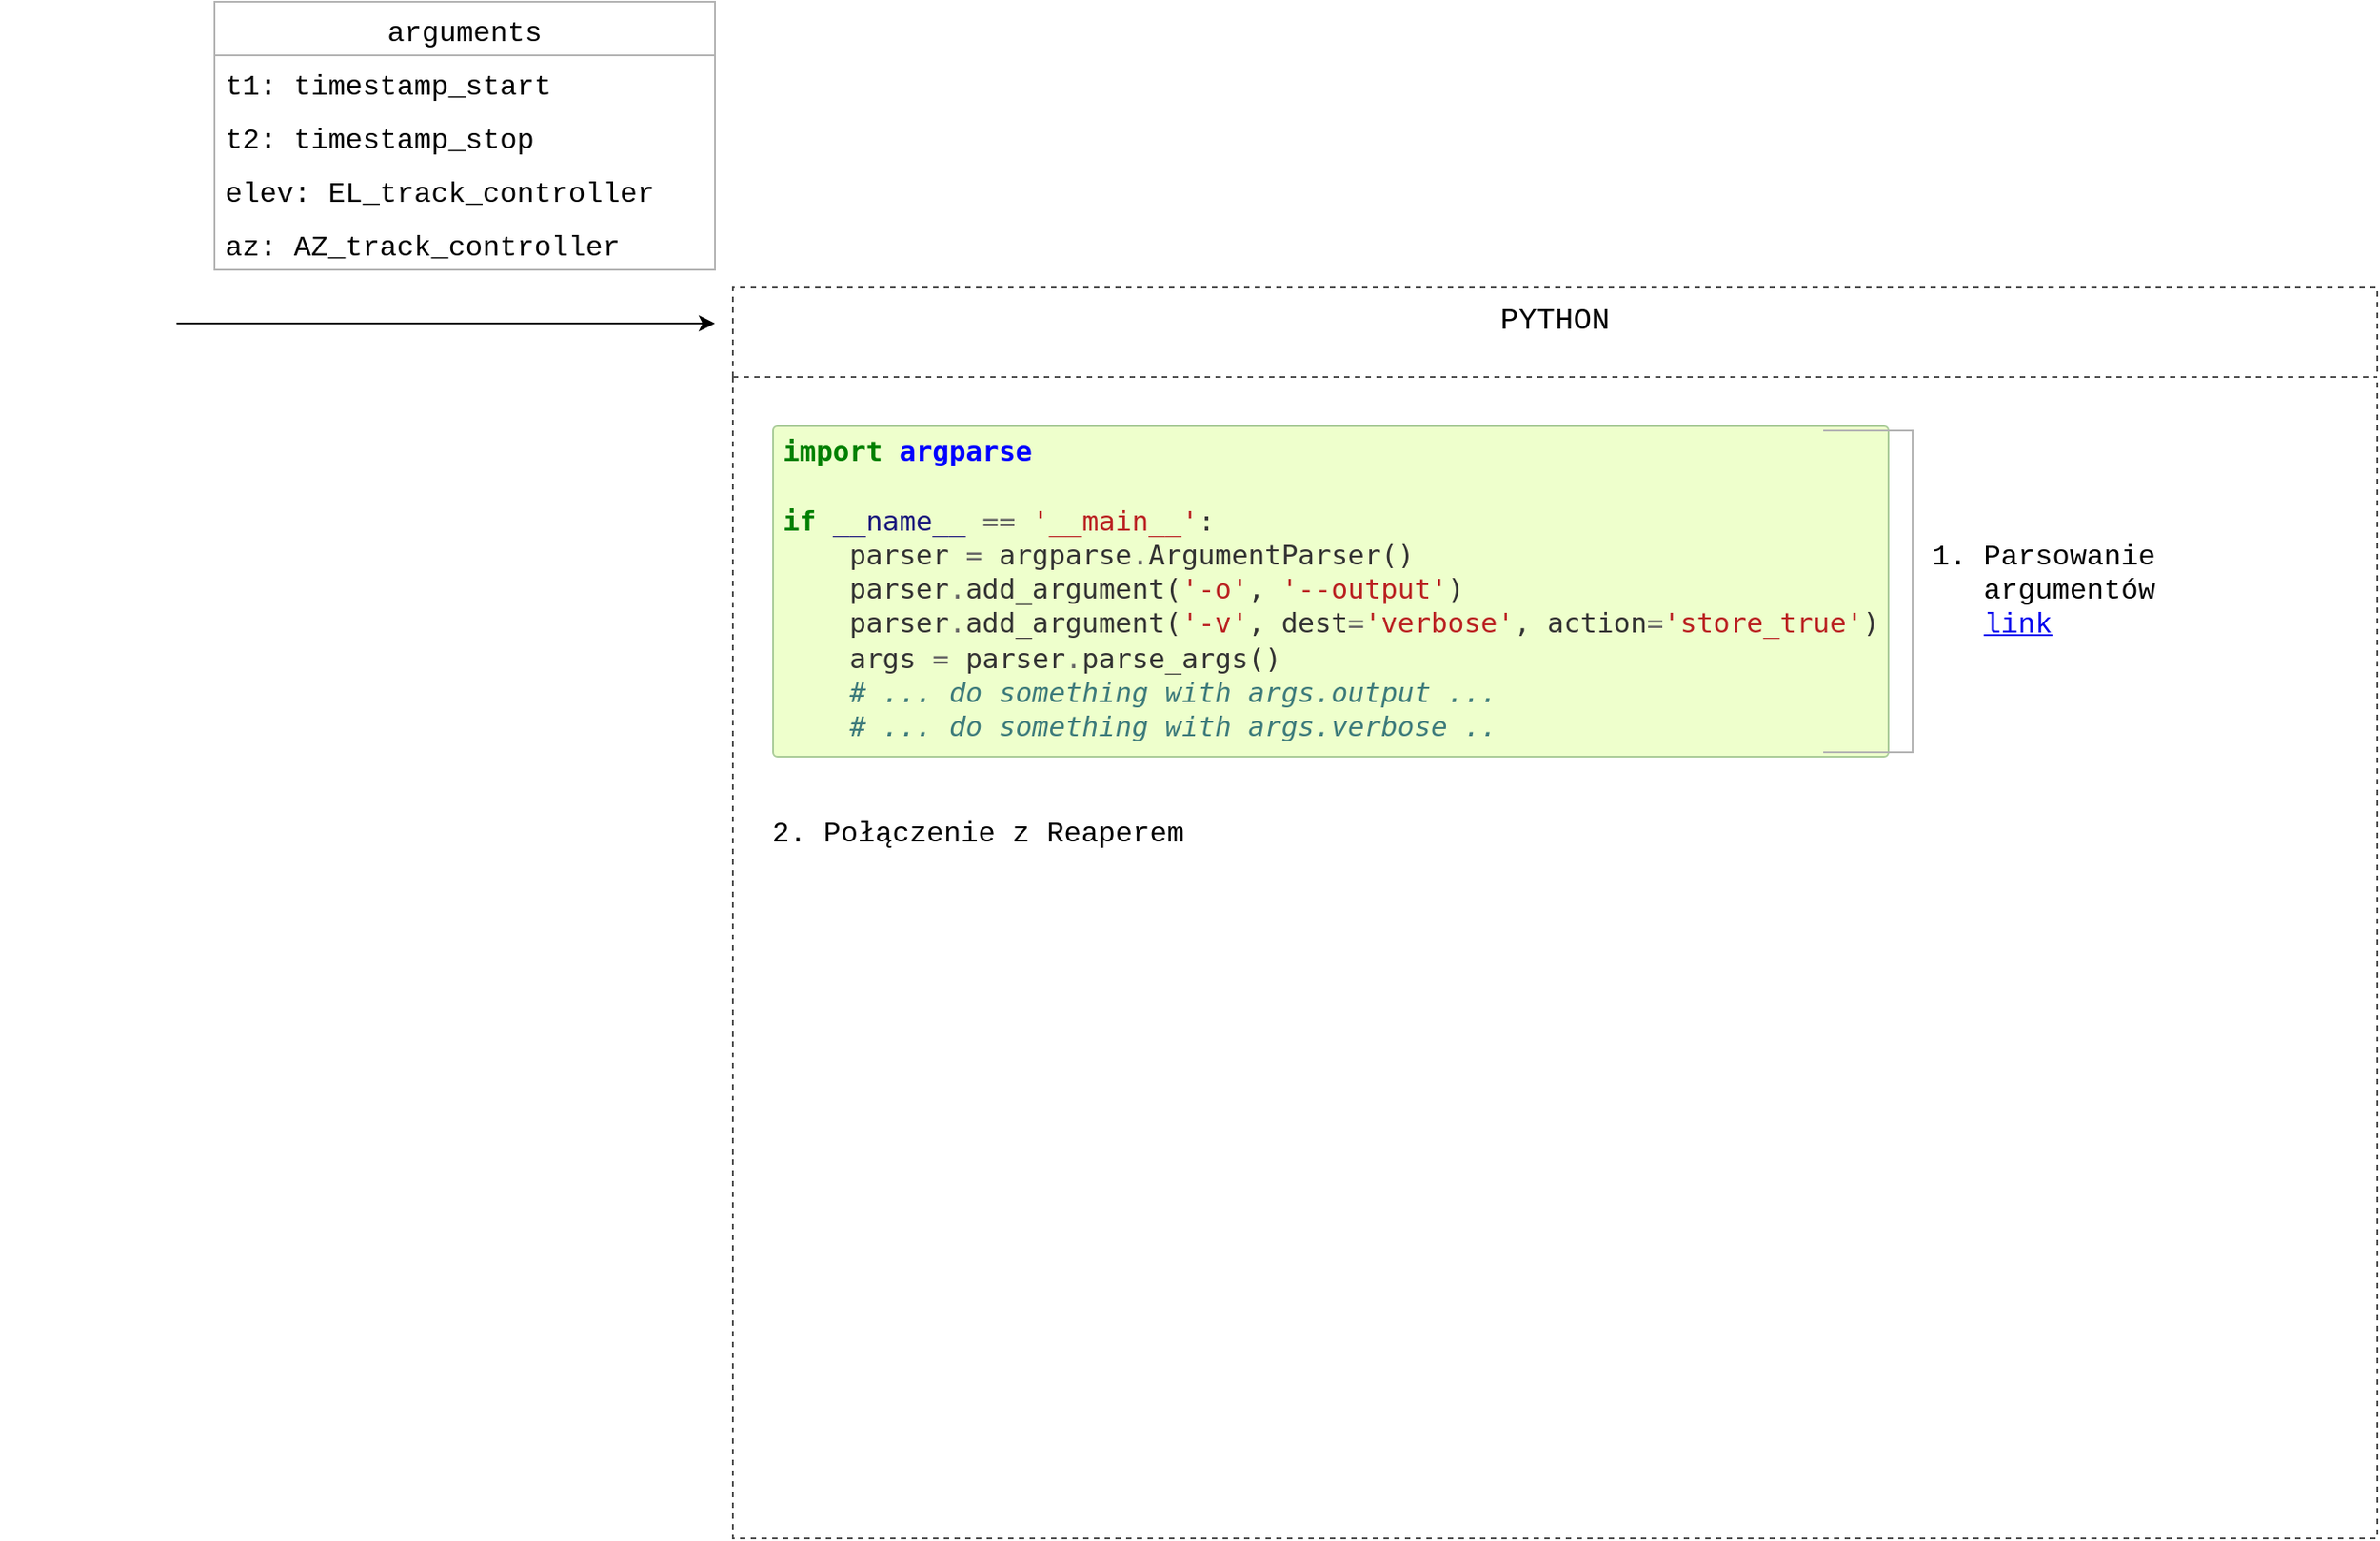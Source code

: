 <mxfile version="17.4.5" type="github">
  <diagram id="tZ6HXYHqEJNceK6MpMHH" name="Page-1">
    <mxGraphModel dx="1673" dy="896" grid="1" gridSize="10" guides="1" tooltips="1" connect="1" arrows="1" fold="1" page="1" pageScale="1" pageWidth="1600" pageHeight="900" math="0" shadow="0">
      <root>
        <mxCell id="0" />
        <mxCell id="1" parent="0" />
        <mxCell id="xGp0LWbcIa5WqA4ROiRo-16" style="edgeStyle=orthogonalEdgeStyle;rounded=0;orthogonalLoop=1;jettySize=auto;html=1;fontFamily=Courier New;fontSize=17;" edge="1" parent="1" source="xGp0LWbcIa5WqA4ROiRo-4">
          <mxGeometry relative="1" as="geometry">
            <mxPoint x="460" y="220" as="targetPoint" />
          </mxGeometry>
        </mxCell>
        <mxCell id="xGp0LWbcIa5WqA4ROiRo-4" value="" style="shape=image;verticalLabelPosition=bottom;labelBackgroundColor=default;verticalAlign=top;aspect=fixed;imageAspect=0;image=https://seeklogo.com/images/O/oculus-logo-7074DF63CC-seeklogo.com.png;" vertex="1" parent="1">
          <mxGeometry x="60" y="180" width="98.76" height="80" as="geometry" />
        </mxCell>
        <mxCell id="xGp0LWbcIa5WqA4ROiRo-15" value="PYTHON" style="swimlane;dashed=1;strokeColor=#4D4D4D;fillColor=none;startSize=50;fontSize=17;fontFamily=Courier New;fontStyle=0;verticalAlign=top;" vertex="1" parent="1">
          <mxGeometry x="470" y="200" width="920" height="700" as="geometry" />
        </mxCell>
        <mxCell id="xGp0LWbcIa5WqA4ROiRo-24" value="&lt;pre style=&quot;overflow: auto hidden ; clear: both ; padding: 5px ; background-color: rgb(238 , 255 , 204) ; color: rgb(51 , 51 , 51) ; line-height: 19.3px ; border: 1px solid rgb(170 , 204 , 153) ; font-family: &amp;#34;monospace&amp;#34; , monospace ; font-size: 15.44px ; margin: 0px ; border-radius: 3px ; font-style: normal ; font-weight: 400 ; letter-spacing: normal ; text-indent: 0px ; text-transform: none ; word-spacing: 0px&quot;&gt;&lt;span class=&quot;kn&quot; style=&quot;color: rgb(0 , 128 , 0) ; font-weight: bold&quot;&gt;import&lt;/span&gt; &lt;span class=&quot;nn&quot; style=&quot;color: rgb(0 , 0 , 255) ; font-weight: bold&quot;&gt;argparse&lt;/span&gt;&lt;br&gt;&lt;span class=&quot;k&quot; style=&quot;color: rgb(0 , 128 , 0) ; font-weight: bold&quot;&gt;&lt;br/&gt;if&lt;/span&gt; &lt;span class=&quot;vm&quot; style=&quot;color: rgb(25 , 23 , 124)&quot;&gt;__name__&lt;/span&gt; &lt;span class=&quot;o&quot; style=&quot;color: rgb(102 , 102 , 102)&quot;&gt;==&lt;/span&gt; &lt;span class=&quot;s1&quot; style=&quot;color: rgb(186 , 33 , 33)&quot;&gt;&#39;__main__&#39;&lt;/span&gt;&lt;span class=&quot;p&quot;&gt;:&lt;/span&gt;&lt;br&gt;    &lt;span class=&quot;n&quot;&gt;parser&lt;/span&gt; &lt;span class=&quot;o&quot; style=&quot;color: rgb(102 , 102 , 102)&quot;&gt;=&lt;/span&gt; &lt;span class=&quot;n&quot;&gt;argparse&lt;/span&gt;&lt;span class=&quot;o&quot; style=&quot;color: rgb(102 , 102 , 102)&quot;&gt;.&lt;/span&gt;&lt;span class=&quot;n&quot;&gt;ArgumentParser&lt;/span&gt;&lt;span class=&quot;p&quot;&gt;()&lt;/span&gt;&lt;br&gt;    &lt;span class=&quot;n&quot;&gt;parser&lt;/span&gt;&lt;span class=&quot;o&quot; style=&quot;color: rgb(102 , 102 , 102)&quot;&gt;.&lt;/span&gt;&lt;span class=&quot;n&quot;&gt;add_argument&lt;/span&gt;&lt;span class=&quot;p&quot;&gt;(&lt;/span&gt;&lt;span class=&quot;s1&quot; style=&quot;color: rgb(186 , 33 , 33)&quot;&gt;&#39;-o&#39;&lt;/span&gt;&lt;span class=&quot;p&quot;&gt;,&lt;/span&gt; &lt;span class=&quot;s1&quot; style=&quot;color: rgb(186 , 33 , 33)&quot;&gt;&#39;--output&#39;&lt;/span&gt;&lt;span class=&quot;p&quot;&gt;)&lt;/span&gt;&lt;br&gt;    &lt;span class=&quot;n&quot;&gt;parser&lt;/span&gt;&lt;span class=&quot;o&quot; style=&quot;color: rgb(102 , 102 , 102)&quot;&gt;.&lt;/span&gt;&lt;span class=&quot;n&quot;&gt;add_argument&lt;/span&gt;&lt;span class=&quot;p&quot;&gt;(&lt;/span&gt;&lt;span class=&quot;s1&quot; style=&quot;color: rgb(186 , 33 , 33)&quot;&gt;&#39;-v&#39;&lt;/span&gt;&lt;span class=&quot;p&quot;&gt;,&lt;/span&gt; &lt;span class=&quot;n&quot;&gt;dest&lt;/span&gt;&lt;span class=&quot;o&quot; style=&quot;color: rgb(102 , 102 , 102)&quot;&gt;=&lt;/span&gt;&lt;span class=&quot;s1&quot; style=&quot;color: rgb(186 , 33 , 33)&quot;&gt;&#39;verbose&#39;&lt;/span&gt;&lt;span class=&quot;p&quot;&gt;,&lt;/span&gt; &lt;span class=&quot;n&quot;&gt;action&lt;/span&gt;&lt;span class=&quot;o&quot; style=&quot;color: rgb(102 , 102 , 102)&quot;&gt;=&lt;/span&gt;&lt;span class=&quot;s1&quot; style=&quot;color: rgb(186 , 33 , 33)&quot;&gt;&#39;store_true&#39;&lt;/span&gt;&lt;span class=&quot;p&quot;&gt;)&lt;/span&gt;&lt;br&gt;    &lt;span class=&quot;n&quot;&gt;args&lt;/span&gt; &lt;span class=&quot;o&quot; style=&quot;color: rgb(102 , 102 , 102)&quot;&gt;=&lt;/span&gt; &lt;span class=&quot;n&quot;&gt;parser&lt;/span&gt;&lt;span class=&quot;o&quot; style=&quot;color: rgb(102 , 102 , 102)&quot;&gt;.&lt;/span&gt;&lt;span class=&quot;n&quot;&gt;parse_args&lt;/span&gt;&lt;span class=&quot;p&quot;&gt;()&lt;/span&gt;&lt;br&gt;    &lt;span class=&quot;c1&quot; style=&quot;color: rgb(61 , 123 , 123) ; font-style: italic&quot;&gt;# ... do something with args.output ...&lt;/span&gt;&lt;br&gt;    &lt;span class=&quot;c1&quot; style=&quot;color: rgb(61 , 123 , 123) ; font-style: italic&quot;&gt;# ... do something with args.verbose ..&lt;/span&gt;&lt;/pre&gt;" style="text;whiteSpace=wrap;html=1;fontSize=12;fontFamily=Courier New;" vertex="1" parent="xGp0LWbcIa5WqA4ROiRo-15">
          <mxGeometry x="20" y="70" width="550" height="220" as="geometry" />
        </mxCell>
        <mxCell id="xGp0LWbcIa5WqA4ROiRo-25" value="&lt;p style=&quot;line-height: 1.2&quot;&gt;&lt;/p&gt;&lt;div&gt;&lt;span&gt;1. Parsowanie &lt;br&gt;&amp;nbsp; &amp;nbsp;argumentów&lt;/span&gt;&lt;/div&gt;&amp;nbsp; &amp;nbsp;&lt;a href=&quot;https://docs.python.org/3/library/argparse.html#module-argparse&quot;&gt;link&lt;/a&gt;&lt;p&gt;&lt;/p&gt;" style="strokeWidth=1;html=1;shape=mxgraph.flowchart.annotation_1;align=left;pointerEvents=1;shadow=0;labelBorderColor=none;fontFamily=Courier New;fontSize=16;fillColor=none;direction=west;strokeColor=#B3B3B3;fontColor=default;verticalAlign=middle;spacing=61;" vertex="1" parent="xGp0LWbcIa5WqA4ROiRo-15">
          <mxGeometry x="610" y="80" width="50" height="180" as="geometry" />
        </mxCell>
        <mxCell id="xGp0LWbcIa5WqA4ROiRo-31" value="2. Połączenie z Reaperem" style="text;html=1;strokeColor=none;fillColor=none;align=left;verticalAlign=top;whiteSpace=wrap;rounded=0;shadow=0;labelBorderColor=none;fontFamily=Courier New;fontSize=16;fontColor=default;" vertex="1" parent="xGp0LWbcIa5WqA4ROiRo-15">
          <mxGeometry x="20" y="290" width="680" height="100" as="geometry" />
        </mxCell>
        <mxCell id="xGp0LWbcIa5WqA4ROiRo-26" value="arguments" style="swimlane;fontStyle=0;childLayout=stackLayout;horizontal=1;startSize=30;horizontalStack=0;resizeParent=1;resizeParentMax=0;resizeLast=0;collapsible=1;marginBottom=0;shadow=0;labelBorderColor=none;fontFamily=Courier New;fontSize=16;fontColor=default;strokeColor=#B3B3B3;strokeWidth=1;fillColor=none;" vertex="1" parent="1">
          <mxGeometry x="180" y="40" width="280" height="150" as="geometry" />
        </mxCell>
        <mxCell id="xGp0LWbcIa5WqA4ROiRo-27" value="t1: timestamp_start" style="text;strokeColor=none;fillColor=none;align=left;verticalAlign=middle;spacingLeft=4;spacingRight=4;overflow=hidden;points=[[0,0.5],[1,0.5]];portConstraint=eastwest;rotatable=0;shadow=0;labelBorderColor=none;fontFamily=Courier New;fontSize=16;fontColor=default;" vertex="1" parent="xGp0LWbcIa5WqA4ROiRo-26">
          <mxGeometry y="30" width="280" height="30" as="geometry" />
        </mxCell>
        <mxCell id="xGp0LWbcIa5WqA4ROiRo-28" value="t2: timestamp_stop" style="text;strokeColor=none;fillColor=none;align=left;verticalAlign=middle;spacingLeft=4;spacingRight=4;overflow=hidden;points=[[0,0.5],[1,0.5]];portConstraint=eastwest;rotatable=0;shadow=0;labelBorderColor=none;fontFamily=Courier New;fontSize=16;fontColor=default;" vertex="1" parent="xGp0LWbcIa5WqA4ROiRo-26">
          <mxGeometry y="60" width="280" height="30" as="geometry" />
        </mxCell>
        <mxCell id="xGp0LWbcIa5WqA4ROiRo-29" value="elev: EL_track_controller" style="text;strokeColor=none;fillColor=none;align=left;verticalAlign=middle;spacingLeft=4;spacingRight=4;overflow=hidden;points=[[0,0.5],[1,0.5]];portConstraint=eastwest;rotatable=0;shadow=0;labelBorderColor=none;fontFamily=Courier New;fontSize=16;fontColor=default;" vertex="1" parent="xGp0LWbcIa5WqA4ROiRo-26">
          <mxGeometry y="90" width="280" height="30" as="geometry" />
        </mxCell>
        <mxCell id="xGp0LWbcIa5WqA4ROiRo-30" value="az: AZ_track_controller" style="text;strokeColor=none;fillColor=none;align=left;verticalAlign=middle;spacingLeft=4;spacingRight=4;overflow=hidden;points=[[0,0.5],[1,0.5]];portConstraint=eastwest;rotatable=0;shadow=0;labelBorderColor=none;fontFamily=Courier New;fontSize=16;fontColor=default;" vertex="1" parent="xGp0LWbcIa5WqA4ROiRo-26">
          <mxGeometry y="120" width="280" height="30" as="geometry" />
        </mxCell>
      </root>
    </mxGraphModel>
  </diagram>
</mxfile>
